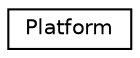 digraph "Graphical Class Hierarchy"
{
  edge [fontname="Helvetica",fontsize="10",labelfontname="Helvetica",labelfontsize="10"];
  node [fontname="Helvetica",fontsize="10",shape=record];
  rankdir="LR";
  Node0 [label="Platform",height=0.2,width=0.4,color="black", fillcolor="white", style="filled",URL="$classPlatform.html"];
}
